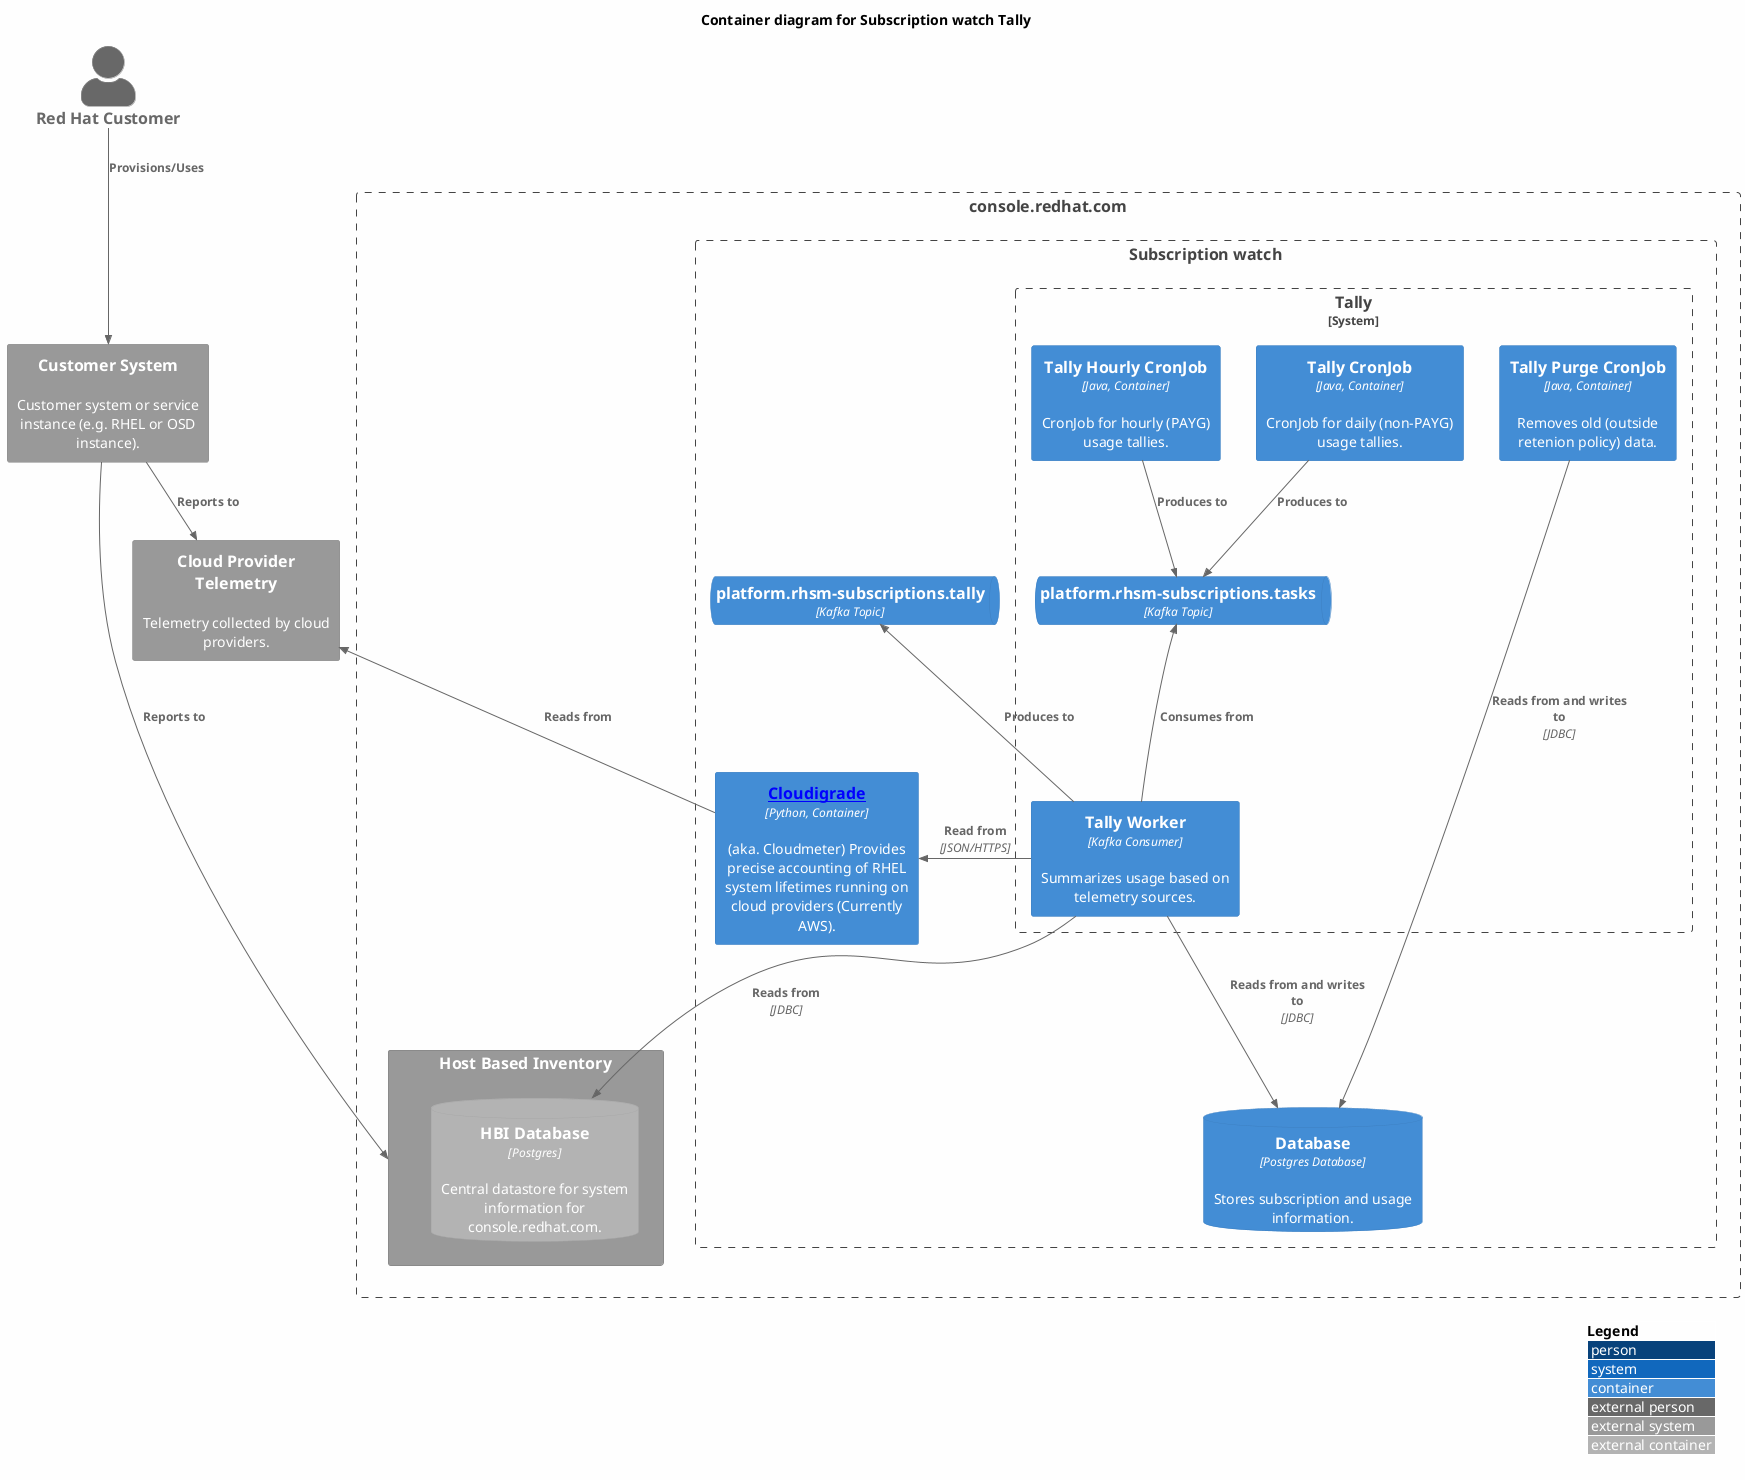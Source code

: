 @startuml
!include <C4/C4_Container>

' see https://forum.plantuml.net/8356/white-backgrounds-are-rendered-transparent-in-svg
skinparam backgroundColor #FEFEFE

LAYOUT_WITH_LEGEND()
SHOW_PERSON_PORTRAIT()

title Container diagram for Subscription watch Tally

Person_Ext(customer, "Red Hat Customer")

Boundary(crc, console.redhat.com) {
  Boundary(swatch, "Subscription watch") {
    System(cloudigrade, "Cloudigrade (aka. Cloudmeter)", "Service that provides precise RHEL instance lifetime data.")
    System_Boundary(tally, "Tally") {
      Container(tally_job, "Tally CronJob", "Java, Container", "CronJob for daily (non-PAYG) usage tallies.")
      Container(tally_purge_job, "Tally Purge CronJob", "Java, Container", "Removes old (outside retenion policy) data.")
      Container(tally_hourly_job, "Tally Hourly CronJob", "Java, Container", "CronJob for hourly (PAYG) usage tallies.")
      Container(tally_worker, "Tally Worker", "Kafka Consumer", "Summarizes usage based on telemetry sources.")
      Container(cloudigrade, "[[https://github.com/cloudigrade/cloudigrade/ Cloudigrade]]", "Python, Container", "(aka. Cloudmeter) Provides precise accounting of RHEL system lifetimes running on cloud providers (Currently AWS).")
      ContainerQueue(tally_tasks, "platform.rhsm-subscriptions.tasks", "Kafka Topic")
    }
    ContainerDb(db, "Database", "Postgres Database", "Stores subscription and usage information.")
    ContainerQueue(tally_summaries, "platform.rhsm-subscriptions.tally", "Kafka Topic")
  }
  System_Ext(hbi, "Host Based Inventory") {
  	ContainerDb_Ext(hbi_db, "HBI Database", "Postgres", "Central datastore for system information for console.redhat.com.")
  }
}

System_Ext(customer_system, "Customer System", "Customer system or service instance (e.g. RHEL or OSD instance).")
System_Ext(cloud_provider, "Cloud Provider Telemetry", "Telemetry collected by cloud providers.")

' external dataflows
Rel(customer, customer_system, "Provisions/Uses")
Rel(customer_system, hbi, "Reports to")
Rel(customer_system, cloud_provider, "Reports to")
Rel_Back(cloud_provider, cloudigrade, "Reads from")

' tally process
Rel(tally_job, tally_tasks, "Produces to")
Rel(tally_hourly_job, tally_tasks, "Produces to")
Rel_Back(tally_tasks, tally_worker, "Consumes from")
Rel(tally_worker, db, "Reads from and writes to", "JDBC")
Rel(tally_worker, hbi_db, "Reads from", "JDBC")
Rel_Neighbor(tally_worker, cloudigrade, "Read from", "JSON/HTTPS")
Rel_Back(tally_summaries, tally_worker, "Produces to")
Rel(tally_purge_job, db, "Reads from and writes to", "JDBC")
@enduml
